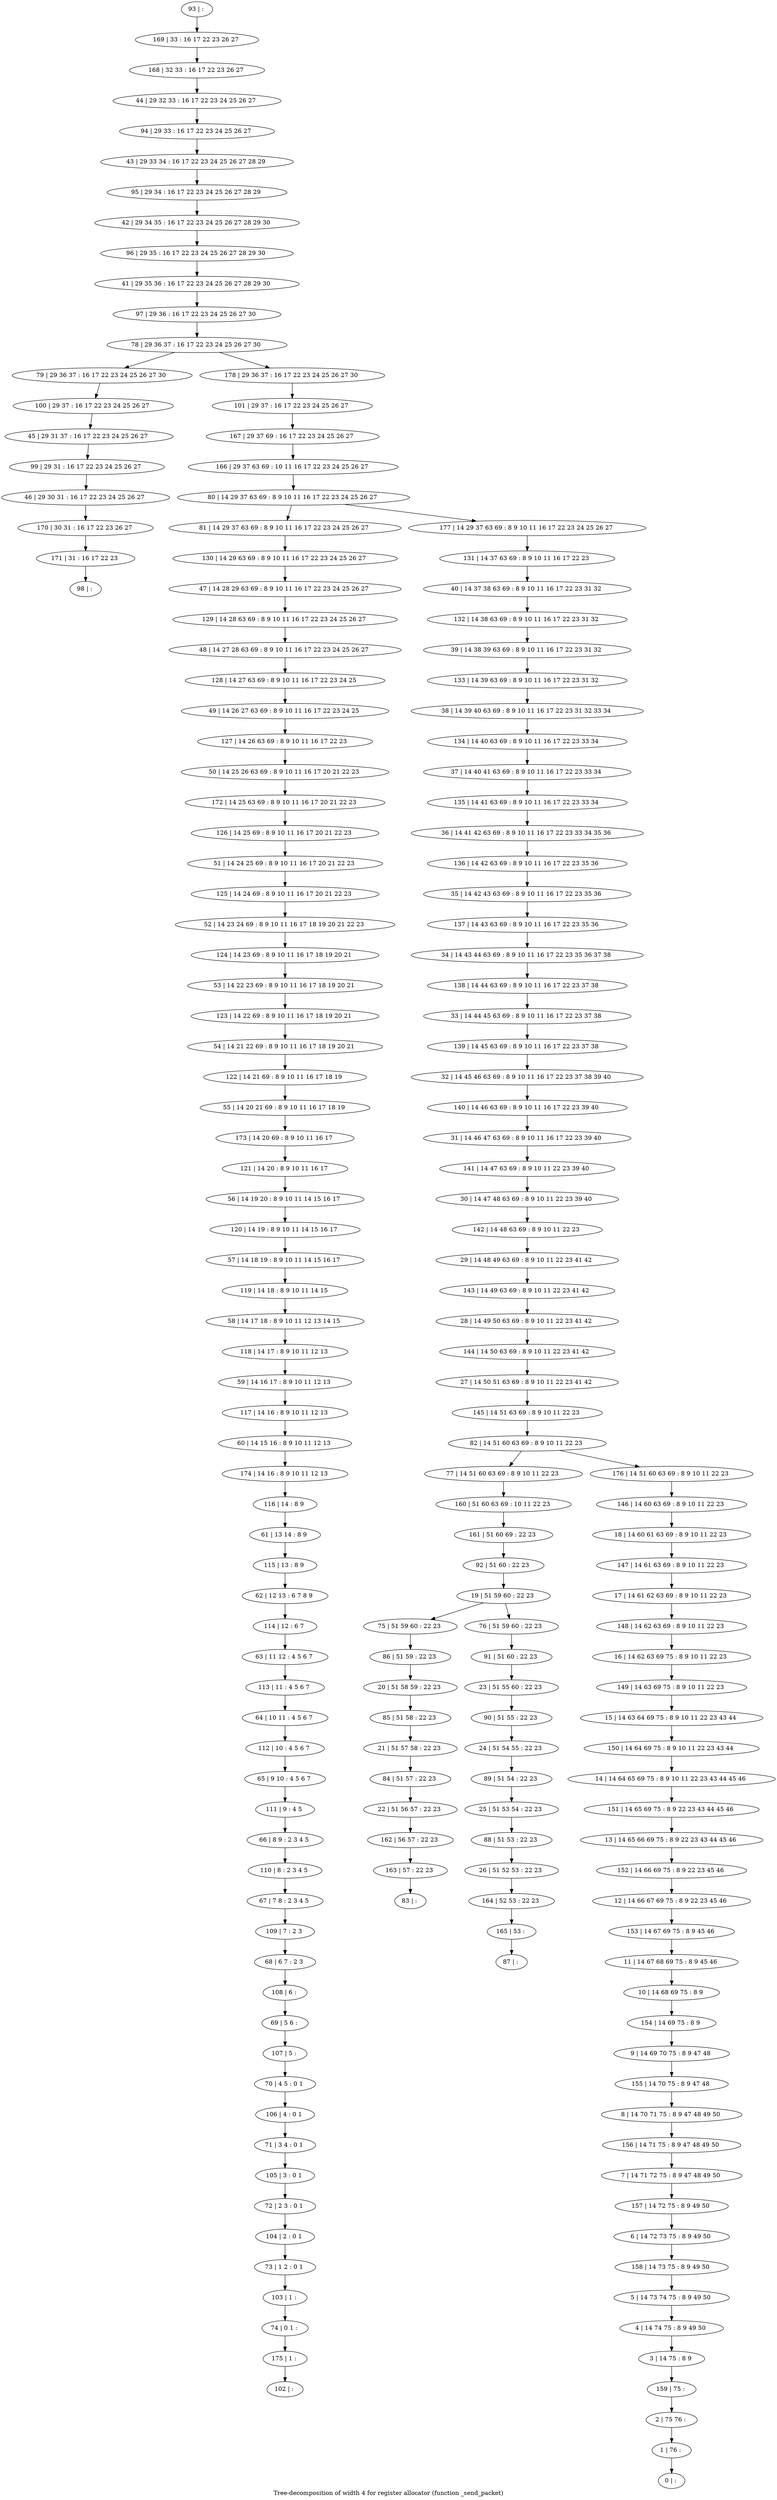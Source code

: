 digraph G {
graph [label="Tree-decomposition of width 4 for register allocator (function _send_packet)"]
0[label="0 | : "];
1[label="1 | 76 : "];
2[label="2 | 75 76 : "];
3[label="3 | 14 75 : 8 9 "];
4[label="4 | 14 74 75 : 8 9 49 50 "];
5[label="5 | 14 73 74 75 : 8 9 49 50 "];
6[label="6 | 14 72 73 75 : 8 9 49 50 "];
7[label="7 | 14 71 72 75 : 8 9 47 48 49 50 "];
8[label="8 | 14 70 71 75 : 8 9 47 48 49 50 "];
9[label="9 | 14 69 70 75 : 8 9 47 48 "];
10[label="10 | 14 68 69 75 : 8 9 "];
11[label="11 | 14 67 68 69 75 : 8 9 45 46 "];
12[label="12 | 14 66 67 69 75 : 8 9 22 23 45 46 "];
13[label="13 | 14 65 66 69 75 : 8 9 22 23 43 44 45 46 "];
14[label="14 | 14 64 65 69 75 : 8 9 10 11 22 23 43 44 45 46 "];
15[label="15 | 14 63 64 69 75 : 8 9 10 11 22 23 43 44 "];
16[label="16 | 14 62 63 69 75 : 8 9 10 11 22 23 "];
17[label="17 | 14 61 62 63 69 : 8 9 10 11 22 23 "];
18[label="18 | 14 60 61 63 69 : 8 9 10 11 22 23 "];
19[label="19 | 51 59 60 : 22 23 "];
20[label="20 | 51 58 59 : 22 23 "];
21[label="21 | 51 57 58 : 22 23 "];
22[label="22 | 51 56 57 : 22 23 "];
23[label="23 | 51 55 60 : 22 23 "];
24[label="24 | 51 54 55 : 22 23 "];
25[label="25 | 51 53 54 : 22 23 "];
26[label="26 | 51 52 53 : 22 23 "];
27[label="27 | 14 50 51 63 69 : 8 9 10 11 22 23 41 42 "];
28[label="28 | 14 49 50 63 69 : 8 9 10 11 22 23 41 42 "];
29[label="29 | 14 48 49 63 69 : 8 9 10 11 22 23 41 42 "];
30[label="30 | 14 47 48 63 69 : 8 9 10 11 22 23 39 40 "];
31[label="31 | 14 46 47 63 69 : 8 9 10 11 16 17 22 23 39 40 "];
32[label="32 | 14 45 46 63 69 : 8 9 10 11 16 17 22 23 37 38 39 40 "];
33[label="33 | 14 44 45 63 69 : 8 9 10 11 16 17 22 23 37 38 "];
34[label="34 | 14 43 44 63 69 : 8 9 10 11 16 17 22 23 35 36 37 38 "];
35[label="35 | 14 42 43 63 69 : 8 9 10 11 16 17 22 23 35 36 "];
36[label="36 | 14 41 42 63 69 : 8 9 10 11 16 17 22 23 33 34 35 36 "];
37[label="37 | 14 40 41 63 69 : 8 9 10 11 16 17 22 23 33 34 "];
38[label="38 | 14 39 40 63 69 : 8 9 10 11 16 17 22 23 31 32 33 34 "];
39[label="39 | 14 38 39 63 69 : 8 9 10 11 16 17 22 23 31 32 "];
40[label="40 | 14 37 38 63 69 : 8 9 10 11 16 17 22 23 31 32 "];
41[label="41 | 29 35 36 : 16 17 22 23 24 25 26 27 28 29 30 "];
42[label="42 | 29 34 35 : 16 17 22 23 24 25 26 27 28 29 30 "];
43[label="43 | 29 33 34 : 16 17 22 23 24 25 26 27 28 29 "];
44[label="44 | 29 32 33 : 16 17 22 23 24 25 26 27 "];
45[label="45 | 29 31 37 : 16 17 22 23 24 25 26 27 "];
46[label="46 | 29 30 31 : 16 17 22 23 24 25 26 27 "];
47[label="47 | 14 28 29 63 69 : 8 9 10 11 16 17 22 23 24 25 26 27 "];
48[label="48 | 14 27 28 63 69 : 8 9 10 11 16 17 22 23 24 25 26 27 "];
49[label="49 | 14 26 27 63 69 : 8 9 10 11 16 17 22 23 24 25 "];
50[label="50 | 14 25 26 63 69 : 8 9 10 11 16 17 20 21 22 23 "];
51[label="51 | 14 24 25 69 : 8 9 10 11 16 17 20 21 22 23 "];
52[label="52 | 14 23 24 69 : 8 9 10 11 16 17 18 19 20 21 22 23 "];
53[label="53 | 14 22 23 69 : 8 9 10 11 16 17 18 19 20 21 "];
54[label="54 | 14 21 22 69 : 8 9 10 11 16 17 18 19 20 21 "];
55[label="55 | 14 20 21 69 : 8 9 10 11 16 17 18 19 "];
56[label="56 | 14 19 20 : 8 9 10 11 14 15 16 17 "];
57[label="57 | 14 18 19 : 8 9 10 11 14 15 16 17 "];
58[label="58 | 14 17 18 : 8 9 10 11 12 13 14 15 "];
59[label="59 | 14 16 17 : 8 9 10 11 12 13 "];
60[label="60 | 14 15 16 : 8 9 10 11 12 13 "];
61[label="61 | 13 14 : 8 9 "];
62[label="62 | 12 13 : 6 7 8 9 "];
63[label="63 | 11 12 : 4 5 6 7 "];
64[label="64 | 10 11 : 4 5 6 7 "];
65[label="65 | 9 10 : 4 5 6 7 "];
66[label="66 | 8 9 : 2 3 4 5 "];
67[label="67 | 7 8 : 2 3 4 5 "];
68[label="68 | 6 7 : 2 3 "];
69[label="69 | 5 6 : "];
70[label="70 | 4 5 : 0 1 "];
71[label="71 | 3 4 : 0 1 "];
72[label="72 | 2 3 : 0 1 "];
73[label="73 | 1 2 : 0 1 "];
74[label="74 | 0 1 : "];
75[label="75 | 51 59 60 : 22 23 "];
76[label="76 | 51 59 60 : 22 23 "];
77[label="77 | 14 51 60 63 69 : 8 9 10 11 22 23 "];
78[label="78 | 29 36 37 : 16 17 22 23 24 25 26 27 30 "];
79[label="79 | 29 36 37 : 16 17 22 23 24 25 26 27 30 "];
80[label="80 | 14 29 37 63 69 : 8 9 10 11 16 17 22 23 24 25 26 27 "];
81[label="81 | 14 29 37 63 69 : 8 9 10 11 16 17 22 23 24 25 26 27 "];
82[label="82 | 14 51 60 63 69 : 8 9 10 11 22 23 "];
83[label="83 | : "];
84[label="84 | 51 57 : 22 23 "];
85[label="85 | 51 58 : 22 23 "];
86[label="86 | 51 59 : 22 23 "];
87[label="87 | : "];
88[label="88 | 51 53 : 22 23 "];
89[label="89 | 51 54 : 22 23 "];
90[label="90 | 51 55 : 22 23 "];
91[label="91 | 51 60 : 22 23 "];
92[label="92 | 51 60 : 22 23 "];
93[label="93 | : "];
94[label="94 | 29 33 : 16 17 22 23 24 25 26 27 "];
95[label="95 | 29 34 : 16 17 22 23 24 25 26 27 28 29 "];
96[label="96 | 29 35 : 16 17 22 23 24 25 26 27 28 29 30 "];
97[label="97 | 29 36 : 16 17 22 23 24 25 26 27 30 "];
98[label="98 | : "];
99[label="99 | 29 31 : 16 17 22 23 24 25 26 27 "];
100[label="100 | 29 37 : 16 17 22 23 24 25 26 27 "];
101[label="101 | 29 37 : 16 17 22 23 24 25 26 27 "];
102[label="102 | : "];
103[label="103 | 1 : "];
104[label="104 | 2 : 0 1 "];
105[label="105 | 3 : 0 1 "];
106[label="106 | 4 : 0 1 "];
107[label="107 | 5 : "];
108[label="108 | 6 : "];
109[label="109 | 7 : 2 3 "];
110[label="110 | 8 : 2 3 4 5 "];
111[label="111 | 9 : 4 5 "];
112[label="112 | 10 : 4 5 6 7 "];
113[label="113 | 11 : 4 5 6 7 "];
114[label="114 | 12 : 6 7 "];
115[label="115 | 13 : 8 9 "];
116[label="116 | 14 : 8 9 "];
117[label="117 | 14 16 : 8 9 10 11 12 13 "];
118[label="118 | 14 17 : 8 9 10 11 12 13 "];
119[label="119 | 14 18 : 8 9 10 11 14 15 "];
120[label="120 | 14 19 : 8 9 10 11 14 15 16 17 "];
121[label="121 | 14 20 : 8 9 10 11 16 17 "];
122[label="122 | 14 21 69 : 8 9 10 11 16 17 18 19 "];
123[label="123 | 14 22 69 : 8 9 10 11 16 17 18 19 20 21 "];
124[label="124 | 14 23 69 : 8 9 10 11 16 17 18 19 20 21 "];
125[label="125 | 14 24 69 : 8 9 10 11 16 17 20 21 22 23 "];
126[label="126 | 14 25 69 : 8 9 10 11 16 17 20 21 22 23 "];
127[label="127 | 14 26 63 69 : 8 9 10 11 16 17 22 23 "];
128[label="128 | 14 27 63 69 : 8 9 10 11 16 17 22 23 24 25 "];
129[label="129 | 14 28 63 69 : 8 9 10 11 16 17 22 23 24 25 26 27 "];
130[label="130 | 14 29 63 69 : 8 9 10 11 16 17 22 23 24 25 26 27 "];
131[label="131 | 14 37 63 69 : 8 9 10 11 16 17 22 23 "];
132[label="132 | 14 38 63 69 : 8 9 10 11 16 17 22 23 31 32 "];
133[label="133 | 14 39 63 69 : 8 9 10 11 16 17 22 23 31 32 "];
134[label="134 | 14 40 63 69 : 8 9 10 11 16 17 22 23 33 34 "];
135[label="135 | 14 41 63 69 : 8 9 10 11 16 17 22 23 33 34 "];
136[label="136 | 14 42 63 69 : 8 9 10 11 16 17 22 23 35 36 "];
137[label="137 | 14 43 63 69 : 8 9 10 11 16 17 22 23 35 36 "];
138[label="138 | 14 44 63 69 : 8 9 10 11 16 17 22 23 37 38 "];
139[label="139 | 14 45 63 69 : 8 9 10 11 16 17 22 23 37 38 "];
140[label="140 | 14 46 63 69 : 8 9 10 11 16 17 22 23 39 40 "];
141[label="141 | 14 47 63 69 : 8 9 10 11 22 23 39 40 "];
142[label="142 | 14 48 63 69 : 8 9 10 11 22 23 "];
143[label="143 | 14 49 63 69 : 8 9 10 11 22 23 41 42 "];
144[label="144 | 14 50 63 69 : 8 9 10 11 22 23 41 42 "];
145[label="145 | 14 51 63 69 : 8 9 10 11 22 23 "];
146[label="146 | 14 60 63 69 : 8 9 10 11 22 23 "];
147[label="147 | 14 61 63 69 : 8 9 10 11 22 23 "];
148[label="148 | 14 62 63 69 : 8 9 10 11 22 23 "];
149[label="149 | 14 63 69 75 : 8 9 10 11 22 23 "];
150[label="150 | 14 64 69 75 : 8 9 10 11 22 23 43 44 "];
151[label="151 | 14 65 69 75 : 8 9 22 23 43 44 45 46 "];
152[label="152 | 14 66 69 75 : 8 9 22 23 45 46 "];
153[label="153 | 14 67 69 75 : 8 9 45 46 "];
154[label="154 | 14 69 75 : 8 9 "];
155[label="155 | 14 70 75 : 8 9 47 48 "];
156[label="156 | 14 71 75 : 8 9 47 48 49 50 "];
157[label="157 | 14 72 75 : 8 9 49 50 "];
158[label="158 | 14 73 75 : 8 9 49 50 "];
159[label="159 | 75 : "];
160[label="160 | 51 60 63 69 : 10 11 22 23 "];
161[label="161 | 51 60 69 : 22 23 "];
162[label="162 | 56 57 : 22 23 "];
163[label="163 | 57 : 22 23 "];
164[label="164 | 52 53 : 22 23 "];
165[label="165 | 53 : "];
166[label="166 | 29 37 63 69 : 10 11 16 17 22 23 24 25 26 27 "];
167[label="167 | 29 37 69 : 16 17 22 23 24 25 26 27 "];
168[label="168 | 32 33 : 16 17 22 23 26 27 "];
169[label="169 | 33 : 16 17 22 23 26 27 "];
170[label="170 | 30 31 : 16 17 22 23 26 27 "];
171[label="171 | 31 : 16 17 22 23 "];
172[label="172 | 14 25 63 69 : 8 9 10 11 16 17 20 21 22 23 "];
173[label="173 | 14 20 69 : 8 9 10 11 16 17 "];
174[label="174 | 14 16 : 8 9 10 11 12 13 "];
175[label="175 | 1 : "];
176[label="176 | 14 51 60 63 69 : 8 9 10 11 22 23 "];
177[label="177 | 14 29 37 63 69 : 8 9 10 11 16 17 22 23 24 25 26 27 "];
178[label="178 | 29 36 37 : 16 17 22 23 24 25 26 27 30 "];
19->75 ;
19->76 ;
84->22 ;
21->84 ;
85->21 ;
20->85 ;
86->20 ;
75->86 ;
88->26 ;
25->88 ;
89->25 ;
24->89 ;
90->24 ;
23->90 ;
91->23 ;
76->91 ;
92->19 ;
99->46 ;
45->99 ;
100->45 ;
79->100 ;
103->74 ;
73->103 ;
104->73 ;
72->104 ;
105->72 ;
71->105 ;
106->71 ;
70->106 ;
107->70 ;
69->107 ;
108->69 ;
68->108 ;
109->68 ;
67->109 ;
110->67 ;
66->110 ;
111->66 ;
65->111 ;
112->65 ;
64->112 ;
113->64 ;
63->113 ;
114->63 ;
62->114 ;
115->62 ;
61->115 ;
116->61 ;
117->60 ;
59->117 ;
118->59 ;
58->118 ;
119->58 ;
57->119 ;
120->57 ;
56->120 ;
121->56 ;
122->55 ;
54->122 ;
123->54 ;
53->123 ;
124->53 ;
52->124 ;
125->52 ;
51->125 ;
126->51 ;
127->50 ;
49->127 ;
128->49 ;
48->128 ;
129->48 ;
47->129 ;
130->47 ;
81->130 ;
77->160 ;
161->92 ;
160->161 ;
22->162 ;
163->83 ;
162->163 ;
26->164 ;
165->87 ;
164->165 ;
46->170 ;
171->98 ;
170->171 ;
172->126 ;
50->172 ;
173->121 ;
55->173 ;
174->116 ;
60->174 ;
175->102 ;
74->175 ;
93->169 ;
169->168 ;
168->44 ;
44->94 ;
94->43 ;
43->95 ;
95->42 ;
42->96 ;
96->41 ;
41->97 ;
97->78 ;
101->167 ;
167->166 ;
166->80 ;
131->40 ;
40->132 ;
132->39 ;
39->133 ;
133->38 ;
38->134 ;
134->37 ;
37->135 ;
135->36 ;
36->136 ;
136->35 ;
35->137 ;
137->34 ;
34->138 ;
138->33 ;
33->139 ;
139->32 ;
32->140 ;
140->31 ;
31->141 ;
141->30 ;
30->142 ;
142->29 ;
29->143 ;
143->28 ;
28->144 ;
144->27 ;
27->145 ;
145->82 ;
146->18 ;
18->147 ;
147->17 ;
17->148 ;
148->16 ;
16->149 ;
149->15 ;
15->150 ;
150->14 ;
14->151 ;
151->13 ;
13->152 ;
152->12 ;
12->153 ;
153->11 ;
11->10 ;
10->154 ;
154->9 ;
9->155 ;
155->8 ;
8->156 ;
156->7 ;
7->157 ;
157->6 ;
6->158 ;
158->5 ;
5->4 ;
4->3 ;
3->159 ;
159->2 ;
2->1 ;
1->0 ;
176->146 ;
177->131 ;
178->101 ;
82->77 ;
82->176 ;
80->81 ;
80->177 ;
78->79 ;
78->178 ;
}
